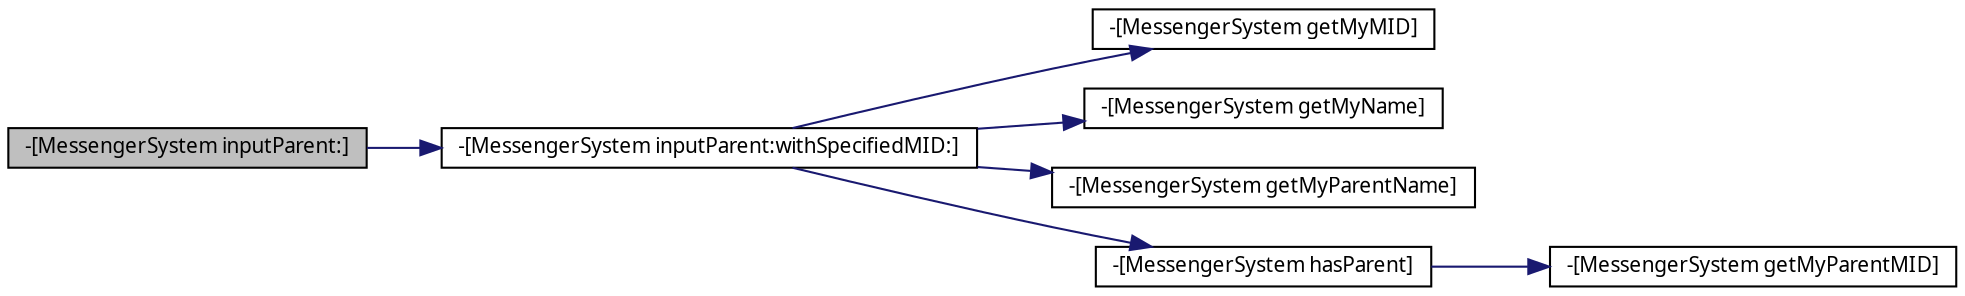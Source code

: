 digraph G
{
  edge [fontname="FreeSans.ttf",fontsize="10",labelfontname="FreeSans.ttf",labelfontsize="10"];
  node [fontname="FreeSans.ttf",fontsize="10",shape=record];
  rankdir=LR;
  Node1 [label="-[MessengerSystem inputParent:]",height=0.2,width=0.4,color="black", fillcolor="grey75", style="filled" fontcolor="black"];
  Node1 -> Node2 [color="midnightblue",fontsize="10",style="solid",fontname="FreeSans.ttf"];
  Node2 [label="-[MessengerSystem inputParent:withSpecifiedMID:]",height=0.2,width=0.4,color="black", fillcolor="white", style="filled",URL="$dc/dc9/interface_messenger_system.html#ae7f62ea0ebdb51b5f2628f3002add7e7"];
  Node2 -> Node3 [color="midnightblue",fontsize="10",style="solid",fontname="FreeSans.ttf"];
  Node3 [label="-[MessengerSystem getMyMID]",height=0.2,width=0.4,color="black", fillcolor="white", style="filled",URL="$dc/dc9/interface_messenger_system.html#a53fb306c1c478aafd66a039cf08e9f53"];
  Node2 -> Node4 [color="midnightblue",fontsize="10",style="solid",fontname="FreeSans.ttf"];
  Node4 [label="-[MessengerSystem getMyName]",height=0.2,width=0.4,color="black", fillcolor="white", style="filled",URL="$dc/dc9/interface_messenger_system.html#a8d6c34458dcb7c44337b68b2c47c9050"];
  Node2 -> Node5 [color="midnightblue",fontsize="10",style="solid",fontname="FreeSans.ttf"];
  Node5 [label="-[MessengerSystem getMyParentName]",height=0.2,width=0.4,color="black", fillcolor="white", style="filled",URL="$dc/dc9/interface_messenger_system.html#a8480affbc74b87d15b301d5b32681a70"];
  Node2 -> Node6 [color="midnightblue",fontsize="10",style="solid",fontname="FreeSans.ttf"];
  Node6 [label="-[MessengerSystem hasParent]",height=0.2,width=0.4,color="black", fillcolor="white", style="filled",URL="$dc/dc9/interface_messenger_system.html#a4ab801cff2356929a18a551b3537f435"];
  Node6 -> Node7 [color="midnightblue",fontsize="10",style="solid",fontname="FreeSans.ttf"];
  Node7 [label="-[MessengerSystem getMyParentMID]",height=0.2,width=0.4,color="black", fillcolor="white", style="filled",URL="$dc/dc9/interface_messenger_system.html#a59c153b480be68325af6a66f18cecd0b"];
}
